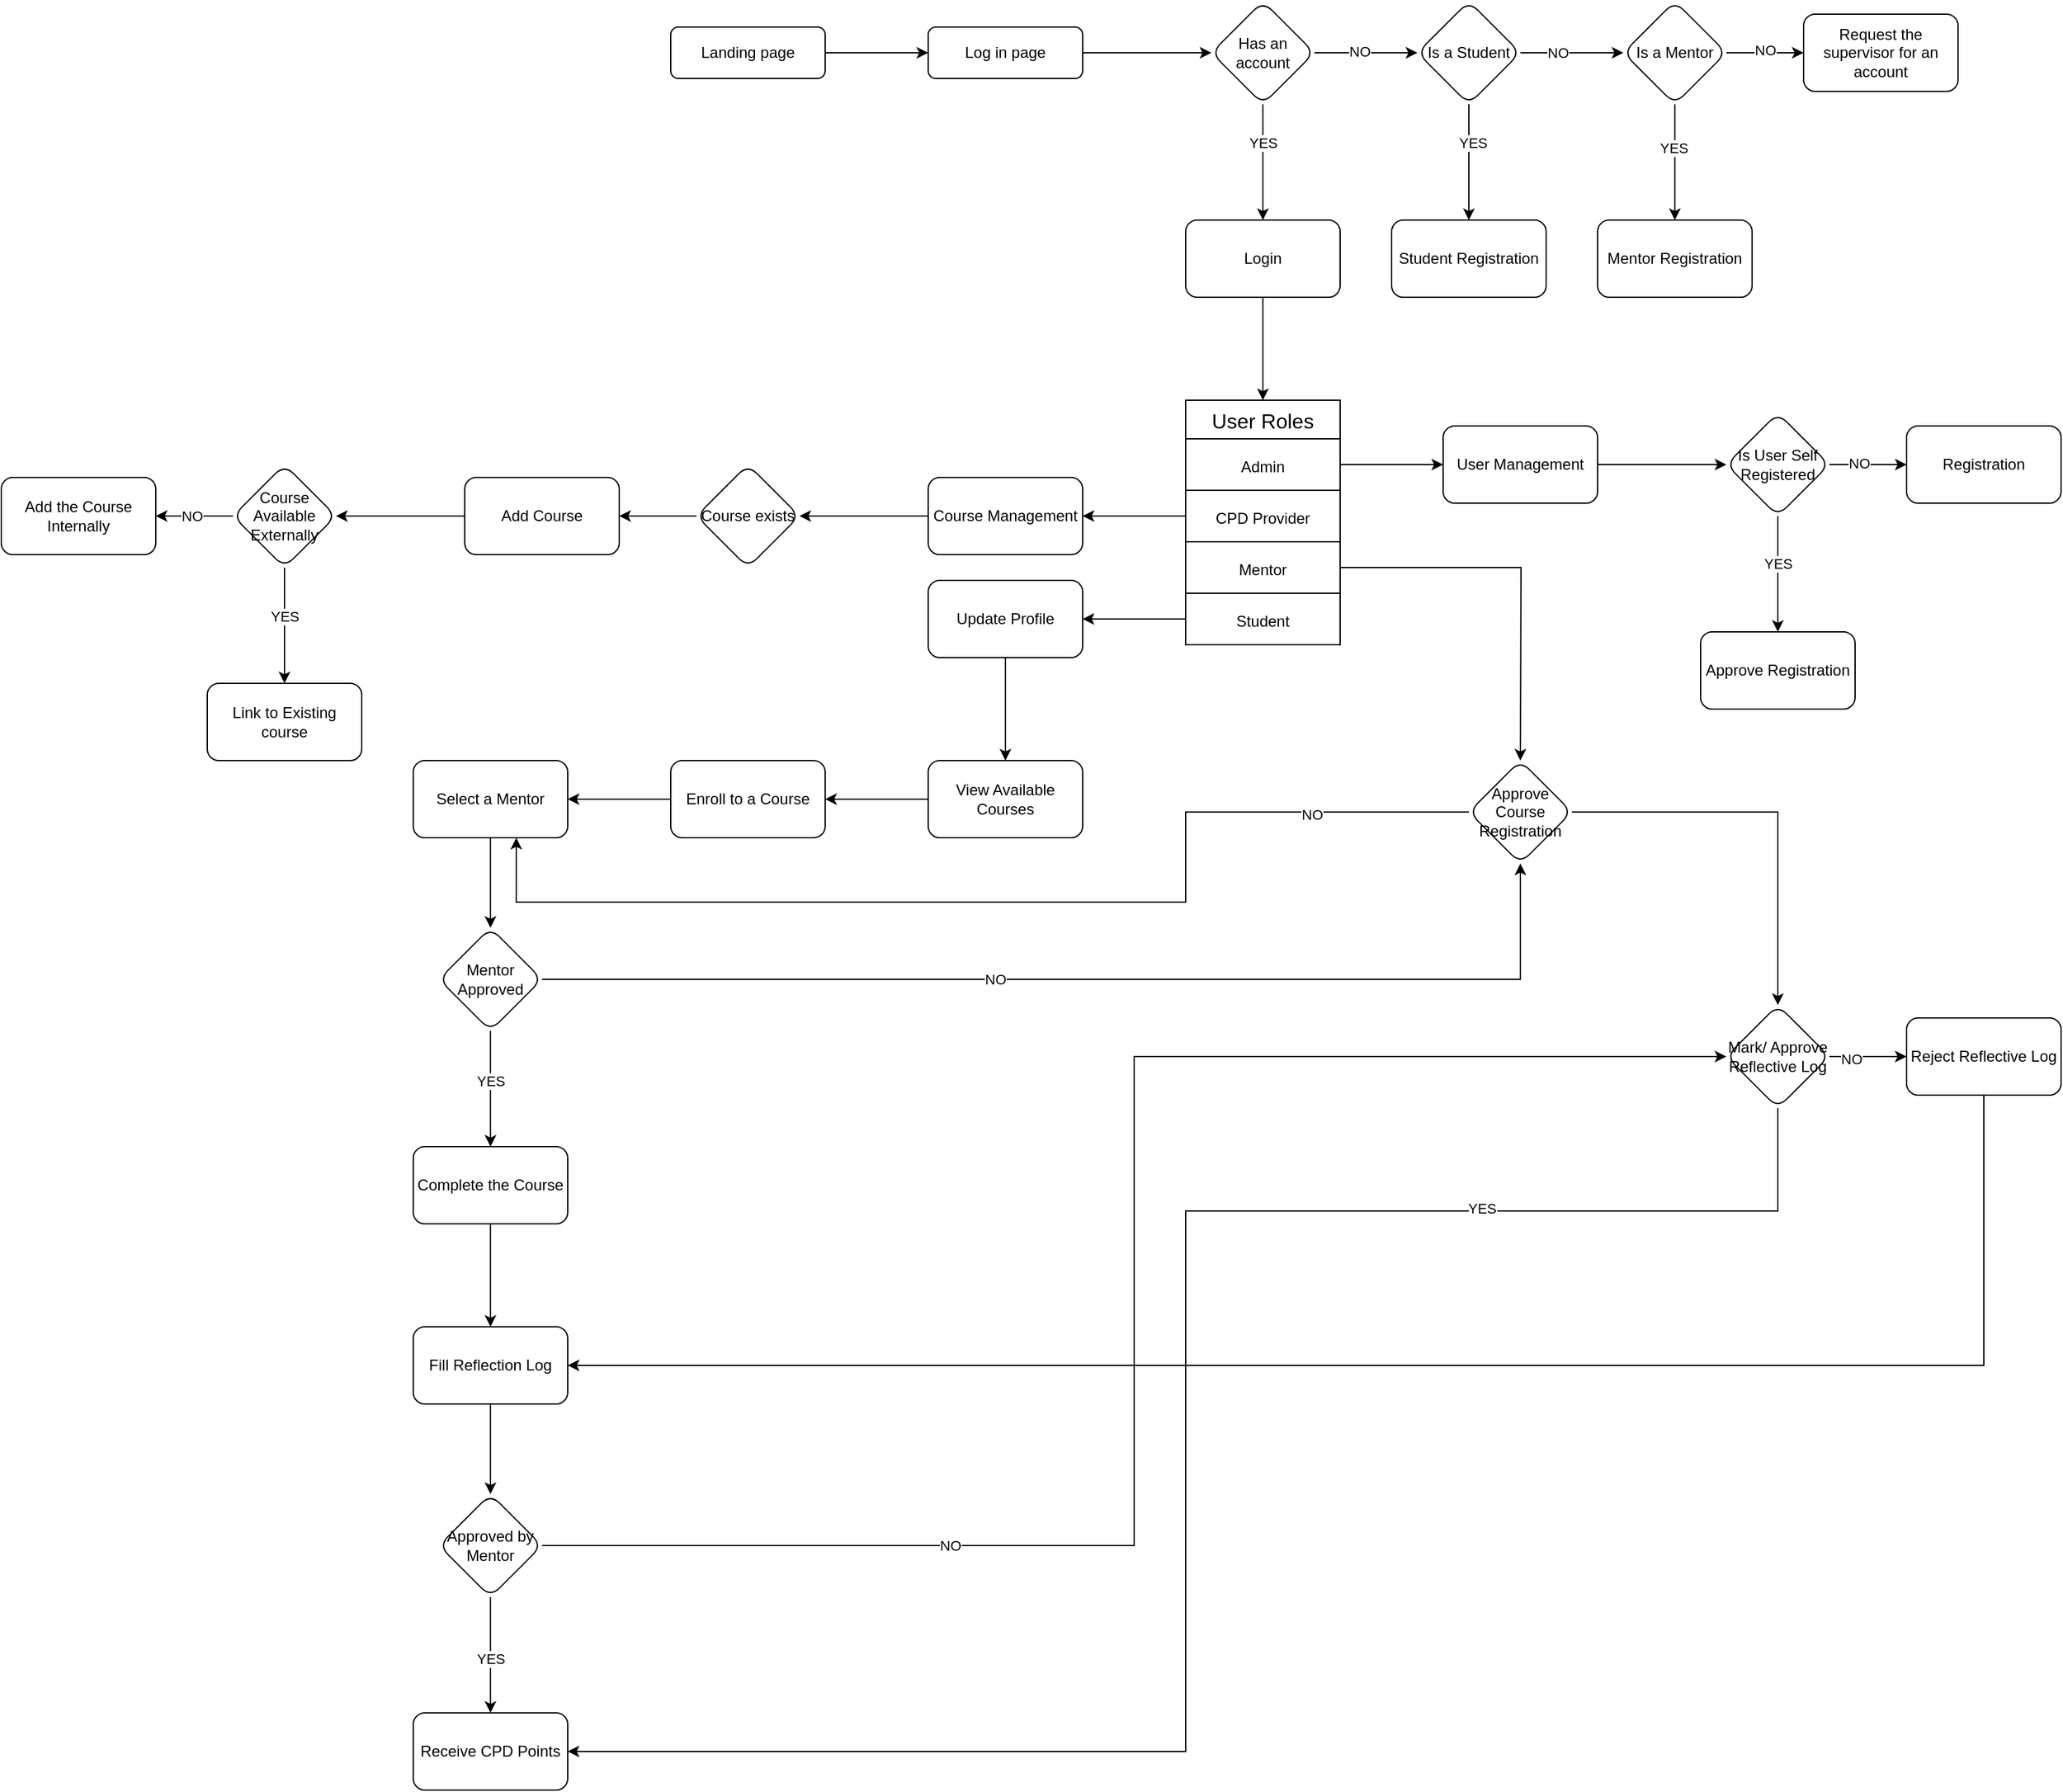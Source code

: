 <mxfile version="24.4.0" type="device">
  <diagram id="C5RBs43oDa-KdzZeNtuy" name="Page-1">
    <mxGraphModel dx="3827" dy="1491" grid="1" gridSize="10" guides="1" tooltips="1" connect="1" arrows="1" fold="1" page="1" pageScale="1" pageWidth="827" pageHeight="1169" math="0" shadow="0">
      <root>
        <mxCell id="WIyWlLk6GJQsqaUBKTNV-0" />
        <mxCell id="WIyWlLk6GJQsqaUBKTNV-1" parent="WIyWlLk6GJQsqaUBKTNV-0" />
        <mxCell id="iniAoGMS87wpyo4GjcRw-3" value="" style="edgeStyle=orthogonalEdgeStyle;rounded=0;orthogonalLoop=1;jettySize=auto;html=1;" edge="1" parent="WIyWlLk6GJQsqaUBKTNV-1" source="WIyWlLk6GJQsqaUBKTNV-3" target="iniAoGMS87wpyo4GjcRw-2">
          <mxGeometry relative="1" as="geometry" />
        </mxCell>
        <mxCell id="WIyWlLk6GJQsqaUBKTNV-3" value="Landing page" style="rounded=1;whiteSpace=wrap;html=1;fontSize=12;glass=0;strokeWidth=1;shadow=0;" parent="WIyWlLk6GJQsqaUBKTNV-1" vertex="1">
          <mxGeometry x="160" y="80" width="120" height="40" as="geometry" />
        </mxCell>
        <mxCell id="iniAoGMS87wpyo4GjcRw-5" value="" style="edgeStyle=orthogonalEdgeStyle;rounded=0;orthogonalLoop=1;jettySize=auto;html=1;" edge="1" parent="WIyWlLk6GJQsqaUBKTNV-1" source="iniAoGMS87wpyo4GjcRw-2" target="iniAoGMS87wpyo4GjcRw-4">
          <mxGeometry relative="1" as="geometry" />
        </mxCell>
        <mxCell id="iniAoGMS87wpyo4GjcRw-2" value="Log in page" style="rounded=1;whiteSpace=wrap;html=1;fontSize=12;glass=0;strokeWidth=1;shadow=0;" vertex="1" parent="WIyWlLk6GJQsqaUBKTNV-1">
          <mxGeometry x="360" y="80" width="120" height="40" as="geometry" />
        </mxCell>
        <mxCell id="iniAoGMS87wpyo4GjcRw-7" value="" style="edgeStyle=orthogonalEdgeStyle;rounded=0;orthogonalLoop=1;jettySize=auto;html=1;" edge="1" parent="WIyWlLk6GJQsqaUBKTNV-1" source="iniAoGMS87wpyo4GjcRw-4" target="iniAoGMS87wpyo4GjcRw-6">
          <mxGeometry relative="1" as="geometry" />
        </mxCell>
        <mxCell id="iniAoGMS87wpyo4GjcRw-8" value="NO" style="edgeLabel;html=1;align=center;verticalAlign=middle;resizable=0;points=[];" vertex="1" connectable="0" parent="iniAoGMS87wpyo4GjcRw-7">
          <mxGeometry x="-0.13" y="1" relative="1" as="geometry">
            <mxPoint as="offset" />
          </mxGeometry>
        </mxCell>
        <mxCell id="iniAoGMS87wpyo4GjcRw-28" value="" style="edgeStyle=orthogonalEdgeStyle;rounded=0;orthogonalLoop=1;jettySize=auto;html=1;" edge="1" parent="WIyWlLk6GJQsqaUBKTNV-1" source="iniAoGMS87wpyo4GjcRw-4" target="iniAoGMS87wpyo4GjcRw-27">
          <mxGeometry relative="1" as="geometry" />
        </mxCell>
        <mxCell id="iniAoGMS87wpyo4GjcRw-33" value="YES" style="edgeLabel;html=1;align=center;verticalAlign=middle;resizable=0;points=[];" vertex="1" connectable="0" parent="iniAoGMS87wpyo4GjcRw-28">
          <mxGeometry x="-0.338" relative="1" as="geometry">
            <mxPoint as="offset" />
          </mxGeometry>
        </mxCell>
        <mxCell id="iniAoGMS87wpyo4GjcRw-4" value="Has an account" style="rhombus;whiteSpace=wrap;html=1;rounded=1;glass=0;strokeWidth=1;shadow=0;" vertex="1" parent="WIyWlLk6GJQsqaUBKTNV-1">
          <mxGeometry x="580" y="60" width="80" height="80" as="geometry" />
        </mxCell>
        <mxCell id="iniAoGMS87wpyo4GjcRw-10" value="" style="edgeStyle=orthogonalEdgeStyle;rounded=0;orthogonalLoop=1;jettySize=auto;html=1;" edge="1" parent="WIyWlLk6GJQsqaUBKTNV-1" source="iniAoGMS87wpyo4GjcRw-6" target="iniAoGMS87wpyo4GjcRw-9">
          <mxGeometry relative="1" as="geometry" />
        </mxCell>
        <mxCell id="iniAoGMS87wpyo4GjcRw-19" value="NO" style="edgeLabel;html=1;align=center;verticalAlign=middle;resizable=0;points=[];" vertex="1" connectable="0" parent="iniAoGMS87wpyo4GjcRw-10">
          <mxGeometry x="-0.29" relative="1" as="geometry">
            <mxPoint as="offset" />
          </mxGeometry>
        </mxCell>
        <mxCell id="iniAoGMS87wpyo4GjcRw-30" value="" style="edgeStyle=orthogonalEdgeStyle;rounded=0;orthogonalLoop=1;jettySize=auto;html=1;" edge="1" parent="WIyWlLk6GJQsqaUBKTNV-1" source="iniAoGMS87wpyo4GjcRw-6" target="iniAoGMS87wpyo4GjcRw-29">
          <mxGeometry relative="1" as="geometry" />
        </mxCell>
        <mxCell id="iniAoGMS87wpyo4GjcRw-34" value="YES" style="edgeLabel;html=1;align=center;verticalAlign=middle;resizable=0;points=[];" vertex="1" connectable="0" parent="iniAoGMS87wpyo4GjcRw-30">
          <mxGeometry x="-0.338" y="3" relative="1" as="geometry">
            <mxPoint as="offset" />
          </mxGeometry>
        </mxCell>
        <mxCell id="iniAoGMS87wpyo4GjcRw-6" value="Is a Student" style="rhombus;whiteSpace=wrap;html=1;rounded=1;glass=0;strokeWidth=1;shadow=0;" vertex="1" parent="WIyWlLk6GJQsqaUBKTNV-1">
          <mxGeometry x="740" y="60" width="80" height="80" as="geometry" />
        </mxCell>
        <mxCell id="iniAoGMS87wpyo4GjcRw-12" value="" style="edgeStyle=orthogonalEdgeStyle;rounded=0;orthogonalLoop=1;jettySize=auto;html=1;" edge="1" parent="WIyWlLk6GJQsqaUBKTNV-1" source="iniAoGMS87wpyo4GjcRw-9" target="iniAoGMS87wpyo4GjcRw-11">
          <mxGeometry relative="1" as="geometry" />
        </mxCell>
        <mxCell id="iniAoGMS87wpyo4GjcRw-20" value="NO" style="edgeLabel;html=1;align=center;verticalAlign=middle;resizable=0;points=[];" vertex="1" connectable="0" parent="iniAoGMS87wpyo4GjcRw-12">
          <mxGeometry x="-0.02" y="2" relative="1" as="geometry">
            <mxPoint as="offset" />
          </mxGeometry>
        </mxCell>
        <mxCell id="iniAoGMS87wpyo4GjcRw-32" value="" style="edgeStyle=orthogonalEdgeStyle;rounded=0;orthogonalLoop=1;jettySize=auto;html=1;" edge="1" parent="WIyWlLk6GJQsqaUBKTNV-1" source="iniAoGMS87wpyo4GjcRw-9" target="iniAoGMS87wpyo4GjcRw-31">
          <mxGeometry relative="1" as="geometry" />
        </mxCell>
        <mxCell id="iniAoGMS87wpyo4GjcRw-35" value="YES" style="edgeLabel;html=1;align=center;verticalAlign=middle;resizable=0;points=[];" vertex="1" connectable="0" parent="iniAoGMS87wpyo4GjcRw-32">
          <mxGeometry x="-0.249" y="-1" relative="1" as="geometry">
            <mxPoint as="offset" />
          </mxGeometry>
        </mxCell>
        <mxCell id="iniAoGMS87wpyo4GjcRw-9" value="Is a Mentor" style="rhombus;whiteSpace=wrap;html=1;rounded=1;glass=0;strokeWidth=1;shadow=0;" vertex="1" parent="WIyWlLk6GJQsqaUBKTNV-1">
          <mxGeometry x="900" y="60" width="80" height="80" as="geometry" />
        </mxCell>
        <mxCell id="iniAoGMS87wpyo4GjcRw-11" value="Request the supervisor for an account" style="whiteSpace=wrap;html=1;rounded=1;glass=0;strokeWidth=1;shadow=0;" vertex="1" parent="WIyWlLk6GJQsqaUBKTNV-1">
          <mxGeometry x="1040" y="70" width="120" height="60" as="geometry" />
        </mxCell>
        <mxCell id="iniAoGMS87wpyo4GjcRw-59" value="" style="edgeStyle=orthogonalEdgeStyle;rounded=0;orthogonalLoop=1;jettySize=auto;html=1;" edge="1" parent="WIyWlLk6GJQsqaUBKTNV-1" source="iniAoGMS87wpyo4GjcRw-27">
          <mxGeometry relative="1" as="geometry">
            <mxPoint x="620" y="370" as="targetPoint" />
          </mxGeometry>
        </mxCell>
        <mxCell id="iniAoGMS87wpyo4GjcRw-27" value="Login" style="whiteSpace=wrap;html=1;rounded=1;glass=0;strokeWidth=1;shadow=0;" vertex="1" parent="WIyWlLk6GJQsqaUBKTNV-1">
          <mxGeometry x="560" y="230" width="120" height="60" as="geometry" />
        </mxCell>
        <mxCell id="iniAoGMS87wpyo4GjcRw-29" value="Student Registration" style="whiteSpace=wrap;html=1;rounded=1;glass=0;strokeWidth=1;shadow=0;" vertex="1" parent="WIyWlLk6GJQsqaUBKTNV-1">
          <mxGeometry x="720" y="230" width="120" height="60" as="geometry" />
        </mxCell>
        <mxCell id="iniAoGMS87wpyo4GjcRw-31" value="Mentor Registration" style="whiteSpace=wrap;html=1;rounded=1;glass=0;strokeWidth=1;shadow=0;" vertex="1" parent="WIyWlLk6GJQsqaUBKTNV-1">
          <mxGeometry x="880" y="230" width="120" height="60" as="geometry" />
        </mxCell>
        <mxCell id="iniAoGMS87wpyo4GjcRw-60" value="User Roles" style="shape=table;startSize=30;container=1;collapsible=0;childLayout=tableLayout;strokeColor=default;fontSize=16;" vertex="1" parent="WIyWlLk6GJQsqaUBKTNV-1">
          <mxGeometry x="560" y="370" width="120" height="190" as="geometry" />
        </mxCell>
        <mxCell id="iniAoGMS87wpyo4GjcRw-73" style="shape=tableRow;horizontal=0;startSize=0;swimlaneHead=0;swimlaneBody=0;strokeColor=inherit;top=0;left=0;bottom=0;right=0;collapsible=0;dropTarget=0;fillColor=none;points=[[0,0.5],[1,0.5]];portConstraint=eastwest;fontSize=16;" vertex="1" parent="iniAoGMS87wpyo4GjcRw-60">
          <mxGeometry y="30" width="120" height="40" as="geometry" />
        </mxCell>
        <mxCell id="iniAoGMS87wpyo4GjcRw-74" value="&lt;font style=&quot;font-size: 12px;&quot;&gt;Admin&lt;/font&gt;" style="shape=partialRectangle;html=1;whiteSpace=wrap;connectable=0;strokeColor=inherit;overflow=hidden;fillColor=none;top=0;left=0;bottom=0;right=0;pointerEvents=1;fontSize=16;" vertex="1" parent="iniAoGMS87wpyo4GjcRw-73">
          <mxGeometry width="120" height="40" as="geometry">
            <mxRectangle width="120" height="40" as="alternateBounds" />
          </mxGeometry>
        </mxCell>
        <mxCell id="iniAoGMS87wpyo4GjcRw-61" value="" style="shape=tableRow;horizontal=0;startSize=0;swimlaneHead=0;swimlaneBody=0;strokeColor=inherit;top=0;left=0;bottom=0;right=0;collapsible=0;dropTarget=0;fillColor=none;points=[[0,0.5],[1,0.5]];portConstraint=eastwest;fontSize=16;" vertex="1" parent="iniAoGMS87wpyo4GjcRw-60">
          <mxGeometry y="70" width="120" height="40" as="geometry" />
        </mxCell>
        <mxCell id="iniAoGMS87wpyo4GjcRw-62" value="&lt;font style=&quot;font-size: 12px;&quot;&gt;CPD Provider&lt;/font&gt;" style="shape=partialRectangle;html=1;whiteSpace=wrap;connectable=0;strokeColor=inherit;overflow=hidden;fillColor=none;top=0;left=0;bottom=0;right=0;pointerEvents=1;fontSize=16;" vertex="1" parent="iniAoGMS87wpyo4GjcRw-61">
          <mxGeometry width="120" height="40" as="geometry">
            <mxRectangle width="120" height="40" as="alternateBounds" />
          </mxGeometry>
        </mxCell>
        <mxCell id="iniAoGMS87wpyo4GjcRw-65" value="" style="shape=tableRow;horizontal=0;startSize=0;swimlaneHead=0;swimlaneBody=0;strokeColor=inherit;top=0;left=0;bottom=0;right=0;collapsible=0;dropTarget=0;fillColor=none;points=[[0,0.5],[1,0.5]];portConstraint=eastwest;fontSize=16;" vertex="1" parent="iniAoGMS87wpyo4GjcRw-60">
          <mxGeometry y="110" width="120" height="40" as="geometry" />
        </mxCell>
        <mxCell id="iniAoGMS87wpyo4GjcRw-66" value="&lt;font style=&quot;font-size: 12px;&quot;&gt;Mentor&lt;/font&gt;" style="shape=partialRectangle;html=1;whiteSpace=wrap;connectable=0;strokeColor=inherit;overflow=hidden;fillColor=none;top=0;left=0;bottom=0;right=0;pointerEvents=1;fontSize=16;" vertex="1" parent="iniAoGMS87wpyo4GjcRw-65">
          <mxGeometry width="120" height="40" as="geometry">
            <mxRectangle width="120" height="40" as="alternateBounds" />
          </mxGeometry>
        </mxCell>
        <mxCell id="iniAoGMS87wpyo4GjcRw-69" value="" style="shape=tableRow;horizontal=0;startSize=0;swimlaneHead=0;swimlaneBody=0;strokeColor=inherit;top=0;left=0;bottom=0;right=0;collapsible=0;dropTarget=0;fillColor=none;points=[[0,0.5],[1,0.5]];portConstraint=eastwest;fontSize=16;" vertex="1" parent="iniAoGMS87wpyo4GjcRw-60">
          <mxGeometry y="150" width="120" height="40" as="geometry" />
        </mxCell>
        <mxCell id="iniAoGMS87wpyo4GjcRw-70" value="&lt;font style=&quot;font-size: 12px;&quot;&gt;Student&lt;/font&gt;" style="shape=partialRectangle;html=1;whiteSpace=wrap;connectable=0;strokeColor=inherit;overflow=hidden;fillColor=none;top=0;left=0;bottom=0;right=0;pointerEvents=1;fontSize=16;" vertex="1" parent="iniAoGMS87wpyo4GjcRw-69">
          <mxGeometry width="120" height="40" as="geometry">
            <mxRectangle width="120" height="40" as="alternateBounds" />
          </mxGeometry>
        </mxCell>
        <mxCell id="iniAoGMS87wpyo4GjcRw-92" style="edgeStyle=orthogonalEdgeStyle;rounded=0;orthogonalLoop=1;jettySize=auto;html=1;exitX=1;exitY=0.5;exitDx=0;exitDy=0;" edge="1" parent="WIyWlLk6GJQsqaUBKTNV-1" source="iniAoGMS87wpyo4GjcRw-73" target="iniAoGMS87wpyo4GjcRw-93">
          <mxGeometry relative="1" as="geometry">
            <mxPoint x="770" y="420" as="targetPoint" />
          </mxGeometry>
        </mxCell>
        <mxCell id="iniAoGMS87wpyo4GjcRw-95" value="" style="edgeStyle=orthogonalEdgeStyle;rounded=0;orthogonalLoop=1;jettySize=auto;html=1;" edge="1" parent="WIyWlLk6GJQsqaUBKTNV-1" source="iniAoGMS87wpyo4GjcRw-93" target="iniAoGMS87wpyo4GjcRw-94">
          <mxGeometry relative="1" as="geometry" />
        </mxCell>
        <mxCell id="iniAoGMS87wpyo4GjcRw-93" value="&lt;font style=&quot;font-size: 12px;&quot;&gt;User Management&lt;/font&gt;" style="rounded=1;whiteSpace=wrap;html=1;" vertex="1" parent="WIyWlLk6GJQsqaUBKTNV-1">
          <mxGeometry x="760" y="390" width="120" height="60" as="geometry" />
        </mxCell>
        <mxCell id="iniAoGMS87wpyo4GjcRw-97" value="" style="edgeStyle=orthogonalEdgeStyle;rounded=0;orthogonalLoop=1;jettySize=auto;html=1;" edge="1" parent="WIyWlLk6GJQsqaUBKTNV-1" source="iniAoGMS87wpyo4GjcRw-94" target="iniAoGMS87wpyo4GjcRw-96">
          <mxGeometry relative="1" as="geometry" />
        </mxCell>
        <mxCell id="iniAoGMS87wpyo4GjcRw-106" value="NO" style="edgeLabel;html=1;align=center;verticalAlign=middle;resizable=0;points=[];" vertex="1" connectable="0" parent="iniAoGMS87wpyo4GjcRw-97">
          <mxGeometry x="-0.247" y="1" relative="1" as="geometry">
            <mxPoint as="offset" />
          </mxGeometry>
        </mxCell>
        <mxCell id="iniAoGMS87wpyo4GjcRw-99" value="" style="edgeStyle=orthogonalEdgeStyle;rounded=0;orthogonalLoop=1;jettySize=auto;html=1;" edge="1" parent="WIyWlLk6GJQsqaUBKTNV-1" source="iniAoGMS87wpyo4GjcRw-94" target="iniAoGMS87wpyo4GjcRw-98">
          <mxGeometry relative="1" as="geometry" />
        </mxCell>
        <mxCell id="iniAoGMS87wpyo4GjcRw-107" value="YES" style="edgeLabel;html=1;align=center;verticalAlign=middle;resizable=0;points=[];" vertex="1" connectable="0" parent="iniAoGMS87wpyo4GjcRw-99">
          <mxGeometry x="-0.191" relative="1" as="geometry">
            <mxPoint as="offset" />
          </mxGeometry>
        </mxCell>
        <mxCell id="iniAoGMS87wpyo4GjcRw-94" value="Is User Self Registered" style="rhombus;whiteSpace=wrap;html=1;rounded=1;" vertex="1" parent="WIyWlLk6GJQsqaUBKTNV-1">
          <mxGeometry x="980" y="380" width="80" height="80" as="geometry" />
        </mxCell>
        <mxCell id="iniAoGMS87wpyo4GjcRw-96" value="&lt;font style=&quot;font-size: 12px;&quot;&gt;Registration&lt;/font&gt;" style="whiteSpace=wrap;html=1;rounded=1;" vertex="1" parent="WIyWlLk6GJQsqaUBKTNV-1">
          <mxGeometry x="1120" y="390" width="120" height="60" as="geometry" />
        </mxCell>
        <mxCell id="iniAoGMS87wpyo4GjcRw-98" value="&lt;font style=&quot;font-size: 12px;&quot;&gt;Approve Registration&lt;/font&gt;" style="whiteSpace=wrap;html=1;rounded=1;" vertex="1" parent="WIyWlLk6GJQsqaUBKTNV-1">
          <mxGeometry x="960" y="550" width="120" height="60" as="geometry" />
        </mxCell>
        <mxCell id="iniAoGMS87wpyo4GjcRw-102" style="edgeStyle=orthogonalEdgeStyle;rounded=0;orthogonalLoop=1;jettySize=auto;html=1;exitX=0;exitY=0.5;exitDx=0;exitDy=0;" edge="1" parent="WIyWlLk6GJQsqaUBKTNV-1" source="iniAoGMS87wpyo4GjcRw-61" target="iniAoGMS87wpyo4GjcRw-103">
          <mxGeometry relative="1" as="geometry">
            <mxPoint x="480" y="460" as="targetPoint" />
          </mxGeometry>
        </mxCell>
        <mxCell id="iniAoGMS87wpyo4GjcRw-105" value="" style="edgeStyle=orthogonalEdgeStyle;rounded=0;orthogonalLoop=1;jettySize=auto;html=1;" edge="1" parent="WIyWlLk6GJQsqaUBKTNV-1" source="iniAoGMS87wpyo4GjcRw-103" target="iniAoGMS87wpyo4GjcRw-104">
          <mxGeometry relative="1" as="geometry" />
        </mxCell>
        <mxCell id="iniAoGMS87wpyo4GjcRw-103" value="Course Management" style="rounded=1;whiteSpace=wrap;html=1;" vertex="1" parent="WIyWlLk6GJQsqaUBKTNV-1">
          <mxGeometry x="360" y="430" width="120" height="60" as="geometry" />
        </mxCell>
        <mxCell id="iniAoGMS87wpyo4GjcRw-109" value="" style="edgeStyle=orthogonalEdgeStyle;rounded=0;orthogonalLoop=1;jettySize=auto;html=1;" edge="1" parent="WIyWlLk6GJQsqaUBKTNV-1" source="iniAoGMS87wpyo4GjcRw-104" target="iniAoGMS87wpyo4GjcRw-108">
          <mxGeometry relative="1" as="geometry" />
        </mxCell>
        <mxCell id="iniAoGMS87wpyo4GjcRw-104" value="Course exists" style="rhombus;whiteSpace=wrap;html=1;rounded=1;" vertex="1" parent="WIyWlLk6GJQsqaUBKTNV-1">
          <mxGeometry x="180" y="420" width="80" height="80" as="geometry" />
        </mxCell>
        <mxCell id="iniAoGMS87wpyo4GjcRw-111" value="" style="edgeStyle=orthogonalEdgeStyle;rounded=0;orthogonalLoop=1;jettySize=auto;html=1;" edge="1" parent="WIyWlLk6GJQsqaUBKTNV-1" source="iniAoGMS87wpyo4GjcRw-108" target="iniAoGMS87wpyo4GjcRw-110">
          <mxGeometry relative="1" as="geometry" />
        </mxCell>
        <mxCell id="iniAoGMS87wpyo4GjcRw-108" value="Add Course" style="whiteSpace=wrap;html=1;rounded=1;" vertex="1" parent="WIyWlLk6GJQsqaUBKTNV-1">
          <mxGeometry y="430" width="120" height="60" as="geometry" />
        </mxCell>
        <mxCell id="iniAoGMS87wpyo4GjcRw-113" value="" style="edgeStyle=orthogonalEdgeStyle;rounded=0;orthogonalLoop=1;jettySize=auto;html=1;" edge="1" parent="WIyWlLk6GJQsqaUBKTNV-1" source="iniAoGMS87wpyo4GjcRw-110" target="iniAoGMS87wpyo4GjcRw-112">
          <mxGeometry relative="1" as="geometry" />
        </mxCell>
        <mxCell id="iniAoGMS87wpyo4GjcRw-117" value="NO" style="edgeLabel;html=1;align=center;verticalAlign=middle;resizable=0;points=[];" vertex="1" connectable="0" parent="iniAoGMS87wpyo4GjcRw-113">
          <mxGeometry x="0.087" relative="1" as="geometry">
            <mxPoint as="offset" />
          </mxGeometry>
        </mxCell>
        <mxCell id="iniAoGMS87wpyo4GjcRw-115" value="" style="edgeStyle=orthogonalEdgeStyle;rounded=0;orthogonalLoop=1;jettySize=auto;html=1;" edge="1" parent="WIyWlLk6GJQsqaUBKTNV-1" source="iniAoGMS87wpyo4GjcRw-110" target="iniAoGMS87wpyo4GjcRw-114">
          <mxGeometry relative="1" as="geometry" />
        </mxCell>
        <mxCell id="iniAoGMS87wpyo4GjcRw-116" value="YES" style="edgeLabel;html=1;align=center;verticalAlign=middle;resizable=0;points=[];" vertex="1" connectable="0" parent="iniAoGMS87wpyo4GjcRw-115">
          <mxGeometry x="-0.169" relative="1" as="geometry">
            <mxPoint as="offset" />
          </mxGeometry>
        </mxCell>
        <mxCell id="iniAoGMS87wpyo4GjcRw-110" value="Course Available Externally" style="rhombus;whiteSpace=wrap;html=1;rounded=1;" vertex="1" parent="WIyWlLk6GJQsqaUBKTNV-1">
          <mxGeometry x="-180" y="420" width="80" height="80" as="geometry" />
        </mxCell>
        <mxCell id="iniAoGMS87wpyo4GjcRw-112" value="Add the Course Internally" style="whiteSpace=wrap;html=1;rounded=1;" vertex="1" parent="WIyWlLk6GJQsqaUBKTNV-1">
          <mxGeometry x="-360" y="430" width="120" height="60" as="geometry" />
        </mxCell>
        <mxCell id="iniAoGMS87wpyo4GjcRw-114" value="Link to Existing course" style="whiteSpace=wrap;html=1;rounded=1;" vertex="1" parent="WIyWlLk6GJQsqaUBKTNV-1">
          <mxGeometry x="-200" y="590" width="120" height="60" as="geometry" />
        </mxCell>
        <mxCell id="iniAoGMS87wpyo4GjcRw-119" style="edgeStyle=orthogonalEdgeStyle;rounded=0;orthogonalLoop=1;jettySize=auto;html=1;exitX=0;exitY=0.5;exitDx=0;exitDy=0;" edge="1" parent="WIyWlLk6GJQsqaUBKTNV-1" source="iniAoGMS87wpyo4GjcRw-69" target="iniAoGMS87wpyo4GjcRw-120">
          <mxGeometry relative="1" as="geometry">
            <mxPoint x="480" y="540" as="targetPoint" />
          </mxGeometry>
        </mxCell>
        <mxCell id="iniAoGMS87wpyo4GjcRw-122" value="" style="edgeStyle=orthogonalEdgeStyle;rounded=0;orthogonalLoop=1;jettySize=auto;html=1;" edge="1" parent="WIyWlLk6GJQsqaUBKTNV-1" source="iniAoGMS87wpyo4GjcRw-120" target="iniAoGMS87wpyo4GjcRw-121">
          <mxGeometry relative="1" as="geometry" />
        </mxCell>
        <mxCell id="iniAoGMS87wpyo4GjcRw-120" value="Update Profile" style="rounded=1;whiteSpace=wrap;html=1;" vertex="1" parent="WIyWlLk6GJQsqaUBKTNV-1">
          <mxGeometry x="360" y="510" width="120" height="60" as="geometry" />
        </mxCell>
        <mxCell id="iniAoGMS87wpyo4GjcRw-124" value="" style="edgeStyle=orthogonalEdgeStyle;rounded=0;orthogonalLoop=1;jettySize=auto;html=1;" edge="1" parent="WIyWlLk6GJQsqaUBKTNV-1" source="iniAoGMS87wpyo4GjcRw-121" target="iniAoGMS87wpyo4GjcRw-123">
          <mxGeometry relative="1" as="geometry" />
        </mxCell>
        <mxCell id="iniAoGMS87wpyo4GjcRw-121" value="View Available Courses" style="rounded=1;whiteSpace=wrap;html=1;" vertex="1" parent="WIyWlLk6GJQsqaUBKTNV-1">
          <mxGeometry x="360" y="650" width="120" height="60" as="geometry" />
        </mxCell>
        <mxCell id="iniAoGMS87wpyo4GjcRw-126" value="" style="edgeStyle=orthogonalEdgeStyle;rounded=0;orthogonalLoop=1;jettySize=auto;html=1;" edge="1" parent="WIyWlLk6GJQsqaUBKTNV-1" source="iniAoGMS87wpyo4GjcRw-123" target="iniAoGMS87wpyo4GjcRw-125">
          <mxGeometry relative="1" as="geometry" />
        </mxCell>
        <mxCell id="iniAoGMS87wpyo4GjcRw-123" value="Enroll to a Course" style="rounded=1;whiteSpace=wrap;html=1;" vertex="1" parent="WIyWlLk6GJQsqaUBKTNV-1">
          <mxGeometry x="160" y="650" width="120" height="60" as="geometry" />
        </mxCell>
        <mxCell id="iniAoGMS87wpyo4GjcRw-133" value="" style="edgeStyle=orthogonalEdgeStyle;rounded=0;orthogonalLoop=1;jettySize=auto;html=1;" edge="1" parent="WIyWlLk6GJQsqaUBKTNV-1" source="iniAoGMS87wpyo4GjcRw-125" target="iniAoGMS87wpyo4GjcRw-132">
          <mxGeometry relative="1" as="geometry" />
        </mxCell>
        <mxCell id="iniAoGMS87wpyo4GjcRw-125" value="Select a Mentor" style="whiteSpace=wrap;html=1;rounded=1;" vertex="1" parent="WIyWlLk6GJQsqaUBKTNV-1">
          <mxGeometry x="-40" y="650" width="120" height="60" as="geometry" />
        </mxCell>
        <mxCell id="iniAoGMS87wpyo4GjcRw-127" style="edgeStyle=orthogonalEdgeStyle;rounded=0;orthogonalLoop=1;jettySize=auto;html=1;exitX=1;exitY=0.5;exitDx=0;exitDy=0;" edge="1" parent="WIyWlLk6GJQsqaUBKTNV-1" source="iniAoGMS87wpyo4GjcRw-65">
          <mxGeometry relative="1" as="geometry">
            <mxPoint x="820" y="650" as="targetPoint" />
          </mxGeometry>
        </mxCell>
        <mxCell id="iniAoGMS87wpyo4GjcRw-135" style="edgeStyle=orthogonalEdgeStyle;rounded=0;orthogonalLoop=1;jettySize=auto;html=1;startArrow=none;startFill=0;entryX=0.5;entryY=1;entryDx=0;entryDy=0;entryPerimeter=0;" edge="1" parent="WIyWlLk6GJQsqaUBKTNV-1" source="iniAoGMS87wpyo4GjcRw-132" target="iniAoGMS87wpyo4GjcRw-137">
          <mxGeometry relative="1" as="geometry">
            <mxPoint x="820" y="710" as="targetPoint" />
          </mxGeometry>
        </mxCell>
        <mxCell id="iniAoGMS87wpyo4GjcRw-136" value="NO" style="edgeLabel;html=1;align=center;verticalAlign=middle;resizable=0;points=[];" vertex="1" connectable="0" parent="iniAoGMS87wpyo4GjcRw-135">
          <mxGeometry x="-0.172" relative="1" as="geometry">
            <mxPoint as="offset" />
          </mxGeometry>
        </mxCell>
        <mxCell id="iniAoGMS87wpyo4GjcRw-141" value="" style="edgeStyle=orthogonalEdgeStyle;rounded=0;orthogonalLoop=1;jettySize=auto;html=1;" edge="1" parent="WIyWlLk6GJQsqaUBKTNV-1" source="iniAoGMS87wpyo4GjcRw-132" target="iniAoGMS87wpyo4GjcRw-140">
          <mxGeometry relative="1" as="geometry" />
        </mxCell>
        <mxCell id="iniAoGMS87wpyo4GjcRw-146" value="YES" style="edgeLabel;html=1;align=center;verticalAlign=middle;resizable=0;points=[];" vertex="1" connectable="0" parent="iniAoGMS87wpyo4GjcRw-141">
          <mxGeometry x="-0.138" relative="1" as="geometry">
            <mxPoint as="offset" />
          </mxGeometry>
        </mxCell>
        <mxCell id="iniAoGMS87wpyo4GjcRw-132" value="Mentor Approved" style="rhombus;whiteSpace=wrap;html=1;rounded=1;" vertex="1" parent="WIyWlLk6GJQsqaUBKTNV-1">
          <mxGeometry x="-20" y="780" width="80" height="80" as="geometry" />
        </mxCell>
        <mxCell id="iniAoGMS87wpyo4GjcRw-151" value="" style="edgeStyle=orthogonalEdgeStyle;rounded=0;orthogonalLoop=1;jettySize=auto;html=1;" edge="1" parent="WIyWlLk6GJQsqaUBKTNV-1" source="iniAoGMS87wpyo4GjcRw-137" target="iniAoGMS87wpyo4GjcRw-150">
          <mxGeometry relative="1" as="geometry" />
        </mxCell>
        <mxCell id="iniAoGMS87wpyo4GjcRw-137" value="Approve Course Registration" style="rhombus;whiteSpace=wrap;html=1;rounded=1;" vertex="1" parent="WIyWlLk6GJQsqaUBKTNV-1">
          <mxGeometry x="780" y="650" width="80" height="80" as="geometry" />
        </mxCell>
        <mxCell id="iniAoGMS87wpyo4GjcRw-138" style="edgeStyle=orthogonalEdgeStyle;rounded=0;orthogonalLoop=1;jettySize=auto;html=1;entryX=0.667;entryY=1;entryDx=0;entryDy=0;entryPerimeter=0;" edge="1" parent="WIyWlLk6GJQsqaUBKTNV-1" source="iniAoGMS87wpyo4GjcRw-137" target="iniAoGMS87wpyo4GjcRw-125">
          <mxGeometry relative="1" as="geometry">
            <Array as="points">
              <mxPoint x="560" y="690" />
              <mxPoint x="560" y="760" />
              <mxPoint x="40" y="760" />
            </Array>
          </mxGeometry>
        </mxCell>
        <mxCell id="iniAoGMS87wpyo4GjcRw-139" value="NO" style="edgeLabel;html=1;align=center;verticalAlign=middle;resizable=0;points=[];" vertex="1" connectable="0" parent="iniAoGMS87wpyo4GjcRw-138">
          <mxGeometry x="-0.715" y="2" relative="1" as="geometry">
            <mxPoint as="offset" />
          </mxGeometry>
        </mxCell>
        <mxCell id="iniAoGMS87wpyo4GjcRw-143" value="" style="edgeStyle=orthogonalEdgeStyle;rounded=0;orthogonalLoop=1;jettySize=auto;html=1;" edge="1" parent="WIyWlLk6GJQsqaUBKTNV-1" source="iniAoGMS87wpyo4GjcRw-140" target="iniAoGMS87wpyo4GjcRw-142">
          <mxGeometry relative="1" as="geometry" />
        </mxCell>
        <mxCell id="iniAoGMS87wpyo4GjcRw-140" value="Complete the Course" style="whiteSpace=wrap;html=1;rounded=1;" vertex="1" parent="WIyWlLk6GJQsqaUBKTNV-1">
          <mxGeometry x="-40" y="950" width="120" height="60" as="geometry" />
        </mxCell>
        <mxCell id="iniAoGMS87wpyo4GjcRw-145" value="" style="edgeStyle=orthogonalEdgeStyle;rounded=0;orthogonalLoop=1;jettySize=auto;html=1;" edge="1" parent="WIyWlLk6GJQsqaUBKTNV-1" source="iniAoGMS87wpyo4GjcRw-142" target="iniAoGMS87wpyo4GjcRw-144">
          <mxGeometry relative="1" as="geometry" />
        </mxCell>
        <mxCell id="iniAoGMS87wpyo4GjcRw-142" value="Fill Reflection Log" style="whiteSpace=wrap;html=1;rounded=1;" vertex="1" parent="WIyWlLk6GJQsqaUBKTNV-1">
          <mxGeometry x="-40" y="1090" width="120" height="60" as="geometry" />
        </mxCell>
        <mxCell id="iniAoGMS87wpyo4GjcRw-152" style="edgeStyle=orthogonalEdgeStyle;rounded=0;orthogonalLoop=1;jettySize=auto;html=1;entryX=0;entryY=0.5;entryDx=0;entryDy=0;" edge="1" parent="WIyWlLk6GJQsqaUBKTNV-1" source="iniAoGMS87wpyo4GjcRw-144" target="iniAoGMS87wpyo4GjcRw-150">
          <mxGeometry relative="1" as="geometry" />
        </mxCell>
        <mxCell id="iniAoGMS87wpyo4GjcRw-153" value="NO" style="edgeLabel;html=1;align=center;verticalAlign=middle;resizable=0;points=[];" vertex="1" connectable="0" parent="iniAoGMS87wpyo4GjcRw-152">
          <mxGeometry x="-0.513" relative="1" as="geometry">
            <mxPoint as="offset" />
          </mxGeometry>
        </mxCell>
        <mxCell id="iniAoGMS87wpyo4GjcRw-155" value="" style="edgeStyle=orthogonalEdgeStyle;rounded=0;orthogonalLoop=1;jettySize=auto;html=1;" edge="1" parent="WIyWlLk6GJQsqaUBKTNV-1" source="iniAoGMS87wpyo4GjcRw-144" target="iniAoGMS87wpyo4GjcRw-154">
          <mxGeometry relative="1" as="geometry" />
        </mxCell>
        <mxCell id="iniAoGMS87wpyo4GjcRw-158" value="YES" style="edgeLabel;html=1;align=center;verticalAlign=middle;resizable=0;points=[];" vertex="1" connectable="0" parent="iniAoGMS87wpyo4GjcRw-155">
          <mxGeometry x="0.067" relative="1" as="geometry">
            <mxPoint as="offset" />
          </mxGeometry>
        </mxCell>
        <mxCell id="iniAoGMS87wpyo4GjcRw-144" value="Approved by Mentor" style="rhombus;whiteSpace=wrap;html=1;rounded=1;" vertex="1" parent="WIyWlLk6GJQsqaUBKTNV-1">
          <mxGeometry x="-20" y="1220" width="80" height="80" as="geometry" />
        </mxCell>
        <mxCell id="iniAoGMS87wpyo4GjcRw-156" style="edgeStyle=orthogonalEdgeStyle;rounded=0;orthogonalLoop=1;jettySize=auto;html=1;entryX=1;entryY=0.5;entryDx=0;entryDy=0;" edge="1" parent="WIyWlLk6GJQsqaUBKTNV-1" source="iniAoGMS87wpyo4GjcRw-150" target="iniAoGMS87wpyo4GjcRw-154">
          <mxGeometry relative="1" as="geometry">
            <Array as="points">
              <mxPoint x="1020" y="1000" />
              <mxPoint x="560" y="1000" />
              <mxPoint x="560" y="1420" />
            </Array>
          </mxGeometry>
        </mxCell>
        <mxCell id="iniAoGMS87wpyo4GjcRw-157" value="YES" style="edgeLabel;html=1;align=center;verticalAlign=middle;resizable=0;points=[];" vertex="1" connectable="0" parent="iniAoGMS87wpyo4GjcRw-156">
          <mxGeometry x="-0.569" y="-2" relative="1" as="geometry">
            <mxPoint as="offset" />
          </mxGeometry>
        </mxCell>
        <mxCell id="iniAoGMS87wpyo4GjcRw-160" value="" style="edgeStyle=orthogonalEdgeStyle;rounded=0;orthogonalLoop=1;jettySize=auto;html=1;" edge="1" parent="WIyWlLk6GJQsqaUBKTNV-1" source="iniAoGMS87wpyo4GjcRw-150" target="iniAoGMS87wpyo4GjcRw-159">
          <mxGeometry relative="1" as="geometry" />
        </mxCell>
        <mxCell id="iniAoGMS87wpyo4GjcRw-162" value="NO" style="edgeLabel;html=1;align=center;verticalAlign=middle;resizable=0;points=[];" vertex="1" connectable="0" parent="iniAoGMS87wpyo4GjcRw-160">
          <mxGeometry x="-0.447" y="-2" relative="1" as="geometry">
            <mxPoint as="offset" />
          </mxGeometry>
        </mxCell>
        <mxCell id="iniAoGMS87wpyo4GjcRw-150" value="Mark/ Approve Reflective Log" style="rhombus;whiteSpace=wrap;html=1;rounded=1;" vertex="1" parent="WIyWlLk6GJQsqaUBKTNV-1">
          <mxGeometry x="980" y="840" width="80" height="80" as="geometry" />
        </mxCell>
        <mxCell id="iniAoGMS87wpyo4GjcRw-154" value="Receive CPD Points" style="whiteSpace=wrap;html=1;rounded=1;" vertex="1" parent="WIyWlLk6GJQsqaUBKTNV-1">
          <mxGeometry x="-40" y="1390" width="120" height="60" as="geometry" />
        </mxCell>
        <mxCell id="iniAoGMS87wpyo4GjcRw-161" style="edgeStyle=orthogonalEdgeStyle;rounded=0;orthogonalLoop=1;jettySize=auto;html=1;entryX=1;entryY=0.5;entryDx=0;entryDy=0;" edge="1" parent="WIyWlLk6GJQsqaUBKTNV-1" source="iniAoGMS87wpyo4GjcRw-159" target="iniAoGMS87wpyo4GjcRw-142">
          <mxGeometry relative="1" as="geometry">
            <Array as="points">
              <mxPoint x="1180" y="1120" />
            </Array>
          </mxGeometry>
        </mxCell>
        <mxCell id="iniAoGMS87wpyo4GjcRw-159" value="Reject Reflective Log" style="whiteSpace=wrap;html=1;rounded=1;" vertex="1" parent="WIyWlLk6GJQsqaUBKTNV-1">
          <mxGeometry x="1120" y="850" width="120" height="60" as="geometry" />
        </mxCell>
      </root>
    </mxGraphModel>
  </diagram>
</mxfile>
